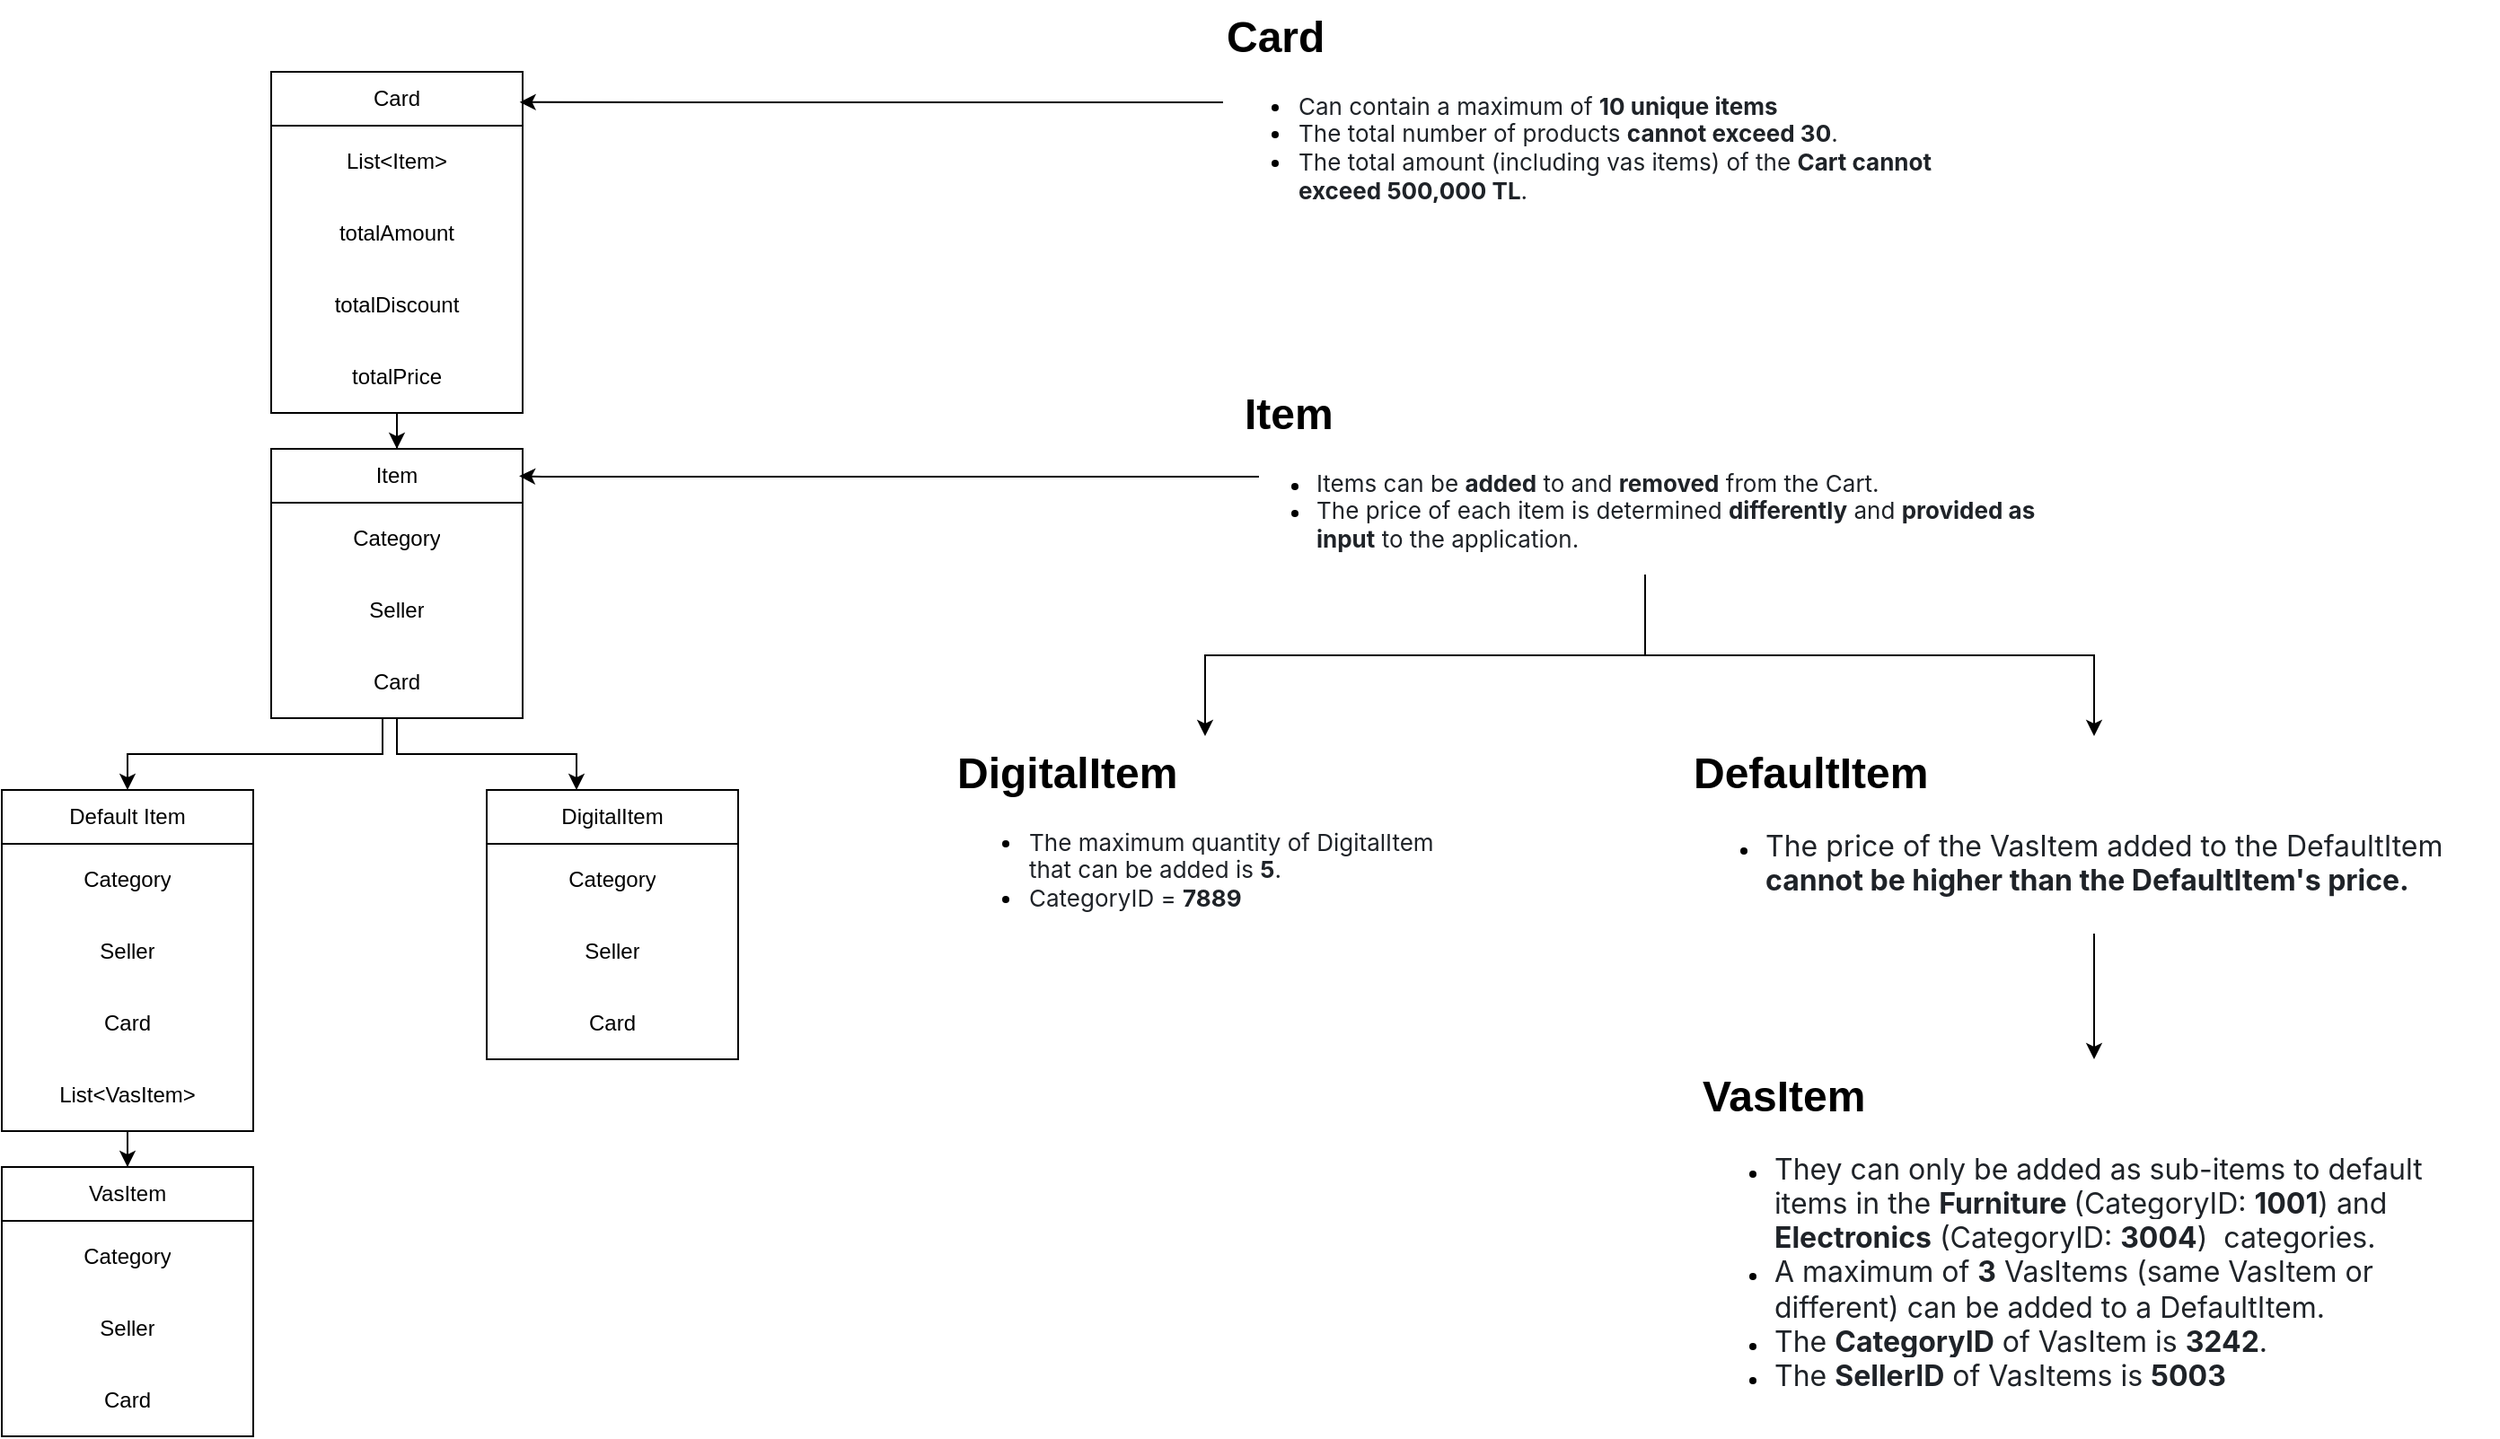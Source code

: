 <mxfile version="24.7.12">
  <diagram name="Page-1" id="-WEWshbSN8Sq_lcNsga_">
    <mxGraphModel dx="3254" dy="2676" grid="1" gridSize="10" guides="1" tooltips="1" connect="1" arrows="1" fold="1" page="1" pageScale="1" pageWidth="850" pageHeight="1100" math="0" shadow="0">
      <root>
        <mxCell id="0" />
        <mxCell id="1" parent="0" />
        <mxCell id="xQnQvobqsvPUaE5G5NAj-17" value="" style="edgeStyle=orthogonalEdgeStyle;rounded=0;orthogonalLoop=1;jettySize=auto;html=1;" parent="1" source="xQnQvobqsvPUaE5G5NAj-5" target="xQnQvobqsvPUaE5G5NAj-15" edge="1">
          <mxGeometry relative="1" as="geometry" />
        </mxCell>
        <mxCell id="xQnQvobqsvPUaE5G5NAj-5" value="Card" style="swimlane;fontStyle=0;childLayout=stackLayout;horizontal=1;startSize=30;horizontalStack=0;resizeParent=1;resizeParentMax=0;resizeLast=0;collapsible=1;marginBottom=0;whiteSpace=wrap;html=1;movable=1;resizable=1;rotatable=1;deletable=1;editable=1;locked=0;connectable=1;" parent="1" vertex="1">
          <mxGeometry x="1150" y="130" width="140" height="190" as="geometry" />
        </mxCell>
        <mxCell id="xQnQvobqsvPUaE5G5NAj-8" value="List&amp;lt;Item&amp;gt;" style="text;strokeColor=none;fillColor=none;align=center;verticalAlign=middle;spacingLeft=4;spacingRight=4;overflow=hidden;points=[[0,0.5],[1,0.5]];portConstraint=eastwest;rotatable=0;whiteSpace=wrap;html=1;" parent="xQnQvobqsvPUaE5G5NAj-5" vertex="1">
          <mxGeometry y="30" width="140" height="40" as="geometry" />
        </mxCell>
        <mxCell id="xQnQvobqsvPUaE5G5NAj-67" value="totalAmount" style="text;strokeColor=none;fillColor=none;align=center;verticalAlign=middle;spacingLeft=4;spacingRight=4;overflow=hidden;points=[[0,0.5],[1,0.5]];portConstraint=eastwest;rotatable=0;whiteSpace=wrap;html=1;" parent="xQnQvobqsvPUaE5G5NAj-5" vertex="1">
          <mxGeometry y="70" width="140" height="40" as="geometry" />
        </mxCell>
        <mxCell id="xQnQvobqsvPUaE5G5NAj-68" value="totalDiscount" style="text;strokeColor=none;fillColor=none;align=center;verticalAlign=middle;spacingLeft=4;spacingRight=4;overflow=hidden;points=[[0,0.5],[1,0.5]];portConstraint=eastwest;rotatable=0;whiteSpace=wrap;html=1;" parent="xQnQvobqsvPUaE5G5NAj-5" vertex="1">
          <mxGeometry y="110" width="140" height="40" as="geometry" />
        </mxCell>
        <mxCell id="xQnQvobqsvPUaE5G5NAj-69" value="totalPrice" style="text;strokeColor=none;fillColor=none;align=center;verticalAlign=middle;spacingLeft=4;spacingRight=4;overflow=hidden;points=[[0,0.5],[1,0.5]];portConstraint=eastwest;rotatable=0;whiteSpace=wrap;html=1;" parent="xQnQvobqsvPUaE5G5NAj-5" vertex="1">
          <mxGeometry y="150" width="140" height="40" as="geometry" />
        </mxCell>
        <mxCell id="xQnQvobqsvPUaE5G5NAj-46" value="" style="edgeStyle=orthogonalEdgeStyle;rounded=0;orthogonalLoop=1;jettySize=auto;html=1;exitX=0.5;exitY=1;exitDx=0;exitDy=0;exitPerimeter=0;" parent="1" source="xQnQvobqsvPUaE5G5NAj-16" target="xQnQvobqsvPUaE5G5NAj-41" edge="1">
          <mxGeometry relative="1" as="geometry">
            <Array as="points">
              <mxPoint x="1212" y="490" />
              <mxPoint x="1212" y="510" />
              <mxPoint x="1070" y="510" />
            </Array>
          </mxGeometry>
        </mxCell>
        <mxCell id="xQnQvobqsvPUaE5G5NAj-59" value="" style="edgeStyle=orthogonalEdgeStyle;rounded=0;orthogonalLoop=1;jettySize=auto;html=1;" parent="1" source="xQnQvobqsvPUaE5G5NAj-15" target="xQnQvobqsvPUaE5G5NAj-54" edge="1">
          <mxGeometry relative="1" as="geometry">
            <Array as="points">
              <mxPoint x="1220" y="510" />
              <mxPoint x="1320" y="510" />
            </Array>
          </mxGeometry>
        </mxCell>
        <mxCell id="xQnQvobqsvPUaE5G5NAj-15" value="Item" style="swimlane;fontStyle=0;childLayout=stackLayout;horizontal=1;startSize=30;horizontalStack=0;resizeParent=1;resizeParentMax=0;resizeLast=0;collapsible=1;marginBottom=0;whiteSpace=wrap;html=1;movable=1;resizable=1;rotatable=1;deletable=1;editable=1;locked=0;connectable=1;" parent="1" vertex="1">
          <mxGeometry x="1150" y="340" width="140" height="150" as="geometry" />
        </mxCell>
        <mxCell id="xQnQvobqsvPUaE5G5NAj-37" value="Category" style="text;strokeColor=none;fillColor=none;align=center;verticalAlign=middle;spacingLeft=4;spacingRight=4;overflow=hidden;points=[[0,0.5],[1,0.5]];portConstraint=eastwest;rotatable=0;whiteSpace=wrap;html=1;" parent="xQnQvobqsvPUaE5G5NAj-15" vertex="1">
          <mxGeometry y="30" width="140" height="40" as="geometry" />
        </mxCell>
        <mxCell id="xQnQvobqsvPUaE5G5NAj-38" value="Seller" style="text;strokeColor=none;fillColor=none;align=center;verticalAlign=middle;spacingLeft=4;spacingRight=4;overflow=hidden;points=[[0,0.5],[1,0.5]];portConstraint=eastwest;rotatable=0;whiteSpace=wrap;html=1;" parent="xQnQvobqsvPUaE5G5NAj-15" vertex="1">
          <mxGeometry y="70" width="140" height="40" as="geometry" />
        </mxCell>
        <mxCell id="xQnQvobqsvPUaE5G5NAj-16" value="Card" style="text;strokeColor=none;fillColor=none;align=center;verticalAlign=middle;spacingLeft=4;spacingRight=4;overflow=hidden;points=[[0,0.5],[1,0.5]];portConstraint=eastwest;rotatable=0;whiteSpace=wrap;html=1;" parent="xQnQvobqsvPUaE5G5NAj-15" vertex="1">
          <mxGeometry y="110" width="140" height="40" as="geometry" />
        </mxCell>
        <mxCell id="xQnQvobqsvPUaE5G5NAj-66" value="" style="edgeStyle=orthogonalEdgeStyle;rounded=0;orthogonalLoop=1;jettySize=auto;html=1;" parent="1" source="xQnQvobqsvPUaE5G5NAj-41" target="xQnQvobqsvPUaE5G5NAj-60" edge="1">
          <mxGeometry relative="1" as="geometry" />
        </mxCell>
        <mxCell id="xQnQvobqsvPUaE5G5NAj-41" value="Default Item" style="swimlane;fontStyle=0;childLayout=stackLayout;horizontal=1;startSize=30;horizontalStack=0;resizeParent=1;resizeParentMax=0;resizeLast=0;collapsible=1;marginBottom=0;whiteSpace=wrap;html=1;movable=1;resizable=1;rotatable=1;deletable=1;editable=1;locked=0;connectable=1;" parent="1" vertex="1">
          <mxGeometry x="1000" y="530" width="140" height="190" as="geometry" />
        </mxCell>
        <mxCell id="xQnQvobqsvPUaE5G5NAj-43" value="Category" style="text;strokeColor=none;fillColor=none;align=center;verticalAlign=middle;spacingLeft=4;spacingRight=4;overflow=hidden;points=[[0,0.5],[1,0.5]];portConstraint=eastwest;rotatable=0;whiteSpace=wrap;html=1;" parent="xQnQvobqsvPUaE5G5NAj-41" vertex="1">
          <mxGeometry y="30" width="140" height="40" as="geometry" />
        </mxCell>
        <mxCell id="xQnQvobqsvPUaE5G5NAj-44" value="Seller" style="text;strokeColor=none;fillColor=none;align=center;verticalAlign=middle;spacingLeft=4;spacingRight=4;overflow=hidden;points=[[0,0.5],[1,0.5]];portConstraint=eastwest;rotatable=0;whiteSpace=wrap;html=1;" parent="xQnQvobqsvPUaE5G5NAj-41" vertex="1">
          <mxGeometry y="70" width="140" height="40" as="geometry" />
        </mxCell>
        <mxCell id="xQnQvobqsvPUaE5G5NAj-45" value="Card" style="text;strokeColor=none;fillColor=none;align=center;verticalAlign=middle;spacingLeft=4;spacingRight=4;overflow=hidden;points=[[0,0.5],[1,0.5]];portConstraint=eastwest;rotatable=0;whiteSpace=wrap;html=1;" parent="xQnQvobqsvPUaE5G5NAj-41" vertex="1">
          <mxGeometry y="110" width="140" height="40" as="geometry" />
        </mxCell>
        <mxCell id="xQnQvobqsvPUaE5G5NAj-47" value="List&amp;lt;VasItem&amp;gt;" style="text;strokeColor=none;fillColor=none;align=center;verticalAlign=middle;spacingLeft=4;spacingRight=4;overflow=hidden;points=[[0,0.5],[1,0.5]];portConstraint=eastwest;rotatable=0;whiteSpace=wrap;html=1;" parent="xQnQvobqsvPUaE5G5NAj-41" vertex="1">
          <mxGeometry y="150" width="140" height="40" as="geometry" />
        </mxCell>
        <mxCell id="xQnQvobqsvPUaE5G5NAj-54" value="DigitalItem" style="swimlane;fontStyle=0;childLayout=stackLayout;horizontal=1;startSize=30;horizontalStack=0;resizeParent=1;resizeParentMax=0;resizeLast=0;collapsible=1;marginBottom=0;whiteSpace=wrap;html=1;movable=1;resizable=1;rotatable=1;deletable=1;editable=1;locked=0;connectable=1;" parent="1" vertex="1">
          <mxGeometry x="1270" y="530" width="140" height="150" as="geometry" />
        </mxCell>
        <mxCell id="xQnQvobqsvPUaE5G5NAj-56" value="Category" style="text;strokeColor=none;fillColor=none;align=center;verticalAlign=middle;spacingLeft=4;spacingRight=4;overflow=hidden;points=[[0,0.5],[1,0.5]];portConstraint=eastwest;rotatable=0;whiteSpace=wrap;html=1;" parent="xQnQvobqsvPUaE5G5NAj-54" vertex="1">
          <mxGeometry y="30" width="140" height="40" as="geometry" />
        </mxCell>
        <mxCell id="xQnQvobqsvPUaE5G5NAj-57" value="Seller" style="text;strokeColor=none;fillColor=none;align=center;verticalAlign=middle;spacingLeft=4;spacingRight=4;overflow=hidden;points=[[0,0.5],[1,0.5]];portConstraint=eastwest;rotatable=0;whiteSpace=wrap;html=1;" parent="xQnQvobqsvPUaE5G5NAj-54" vertex="1">
          <mxGeometry y="70" width="140" height="40" as="geometry" />
        </mxCell>
        <mxCell id="xQnQvobqsvPUaE5G5NAj-58" value="Card" style="text;strokeColor=none;fillColor=none;align=center;verticalAlign=middle;spacingLeft=4;spacingRight=4;overflow=hidden;points=[[0,0.5],[1,0.5]];portConstraint=eastwest;rotatable=0;whiteSpace=wrap;html=1;" parent="xQnQvobqsvPUaE5G5NAj-54" vertex="1">
          <mxGeometry y="110" width="140" height="40" as="geometry" />
        </mxCell>
        <mxCell id="xQnQvobqsvPUaE5G5NAj-60" value="VasItem" style="swimlane;fontStyle=0;childLayout=stackLayout;horizontal=1;startSize=30;horizontalStack=0;resizeParent=1;resizeParentMax=0;resizeLast=0;collapsible=1;marginBottom=0;whiteSpace=wrap;html=1;movable=1;resizable=1;rotatable=1;deletable=1;editable=1;locked=0;connectable=1;" parent="1" vertex="1">
          <mxGeometry x="1000" y="740" width="140" height="150" as="geometry" />
        </mxCell>
        <mxCell id="xQnQvobqsvPUaE5G5NAj-62" value="Category" style="text;strokeColor=none;fillColor=none;align=center;verticalAlign=middle;spacingLeft=4;spacingRight=4;overflow=hidden;points=[[0,0.5],[1,0.5]];portConstraint=eastwest;rotatable=0;whiteSpace=wrap;html=1;" parent="xQnQvobqsvPUaE5G5NAj-60" vertex="1">
          <mxGeometry y="30" width="140" height="40" as="geometry" />
        </mxCell>
        <mxCell id="xQnQvobqsvPUaE5G5NAj-63" value="Seller" style="text;strokeColor=none;fillColor=none;align=center;verticalAlign=middle;spacingLeft=4;spacingRight=4;overflow=hidden;points=[[0,0.5],[1,0.5]];portConstraint=eastwest;rotatable=0;whiteSpace=wrap;html=1;" parent="xQnQvobqsvPUaE5G5NAj-60" vertex="1">
          <mxGeometry y="70" width="140" height="40" as="geometry" />
        </mxCell>
        <mxCell id="xQnQvobqsvPUaE5G5NAj-64" value="Card" style="text;strokeColor=none;fillColor=none;align=center;verticalAlign=middle;spacingLeft=4;spacingRight=4;overflow=hidden;points=[[0,0.5],[1,0.5]];portConstraint=eastwest;rotatable=0;whiteSpace=wrap;html=1;" parent="xQnQvobqsvPUaE5G5NAj-60" vertex="1">
          <mxGeometry y="110" width="140" height="40" as="geometry" />
        </mxCell>
        <mxCell id="xQnQvobqsvPUaE5G5NAj-70" value="&lt;h1 style=&quot;margin-top: 0px;&quot;&gt;Card&lt;/h1&gt;&lt;p&gt;&lt;/p&gt;&lt;ul style=&quot;font-size: 13px;&quot;&gt;&lt;li&gt;&lt;span style=&quot;caret-color: rgb(31, 35, 40); color: rgb(31, 35, 40); font-family: -apple-system, BlinkMacSystemFont, &amp;quot;Segoe UI&amp;quot;, &amp;quot;Noto Sans&amp;quot;, Helvetica, Arial, sans-serif, &amp;quot;Apple Color Emoji&amp;quot;, &amp;quot;Segoe UI Emoji&amp;quot;; background-color: rgb(255, 255, 255);&quot;&gt;Can contain a maximum of&amp;nbsp;&lt;/span&gt;&lt;span style=&quot;box-sizing: border-box; caret-color: rgb(31, 35, 40); color: rgb(31, 35, 40); font-family: -apple-system, BlinkMacSystemFont, &amp;quot;Segoe UI&amp;quot;, &amp;quot;Noto Sans&amp;quot;, Helvetica, Arial, sans-serif, &amp;quot;Apple Color Emoji&amp;quot;, &amp;quot;Segoe UI Emoji&amp;quot;;&quot;&gt;&lt;b&gt;10&lt;/b&gt;&lt;/span&gt;&lt;span style=&quot;caret-color: rgb(31, 35, 40); color: rgb(31, 35, 40); font-family: -apple-system, BlinkMacSystemFont, &amp;quot;Segoe UI&amp;quot;, &amp;quot;Noto Sans&amp;quot;, Helvetica, Arial, sans-serif, &amp;quot;Apple Color Emoji&amp;quot;, &amp;quot;Segoe UI Emoji&amp;quot;; background-color: rgb(255, 255, 255);&quot;&gt;&lt;b&gt;&amp;nbsp;unique items&lt;/b&gt;&amp;nbsp;&lt;/span&gt;&lt;br&gt;&lt;/li&gt;&lt;li&gt;&lt;span style=&quot;caret-color: rgb(31, 35, 40); color: rgb(31, 35, 40); font-family: -apple-system, BlinkMacSystemFont, &amp;quot;Segoe UI&amp;quot;, &amp;quot;Noto Sans&amp;quot;, Helvetica, Arial, sans-serif, &amp;quot;Apple Color Emoji&amp;quot;, &amp;quot;Segoe UI Emoji&amp;quot;; background-color: rgb(255, 255, 255);&quot;&gt;The total number of products &lt;b&gt;cannot exceed&amp;nbsp;&lt;/b&gt;&lt;/span&gt;&lt;span style=&quot;box-sizing: border-box; caret-color: rgb(31, 35, 40); color: rgb(31, 35, 40); font-family: -apple-system, BlinkMacSystemFont, &amp;quot;Segoe UI&amp;quot;, &amp;quot;Noto Sans&amp;quot;, Helvetica, Arial, sans-serif, &amp;quot;Apple Color Emoji&amp;quot;, &amp;quot;Segoe UI Emoji&amp;quot;;&quot;&gt;&lt;b&gt;30&lt;/b&gt;&lt;/span&gt;&lt;span style=&quot;caret-color: rgb(31, 35, 40); color: rgb(31, 35, 40); font-family: -apple-system, BlinkMacSystemFont, &amp;quot;Segoe UI&amp;quot;, &amp;quot;Noto Sans&amp;quot;, Helvetica, Arial, sans-serif, &amp;quot;Apple Color Emoji&amp;quot;, &amp;quot;Segoe UI Emoji&amp;quot;; background-color: rgb(255, 255, 255);&quot;&gt;.&amp;nbsp;&lt;/span&gt;&lt;br&gt;&lt;/li&gt;&lt;li style=&quot;&quot;&gt;&lt;span style=&quot;caret-color: rgb(31, 35, 40); color: rgb(31, 35, 40); font-family: -apple-system, BlinkMacSystemFont, &amp;quot;Segoe UI&amp;quot;, &amp;quot;Noto Sans&amp;quot;, Helvetica, Arial, sans-serif, &amp;quot;Apple Color Emoji&amp;quot;, &amp;quot;Segoe UI Emoji&amp;quot;; background-color: rgb(255, 255, 255);&quot;&gt;The total amount (&lt;span style=&quot;box-sizing: border-box;&quot;&gt;including vas items&lt;/span&gt;) of the &lt;b&gt;Cart cannot exceed&amp;nbsp;&lt;/b&gt;&lt;span style=&quot;box-sizing: border-box;&quot;&gt;&lt;b&gt;500,000&lt;/b&gt;&lt;/span&gt;&lt;b&gt;&amp;nbsp;TL&lt;/b&gt;.&amp;nbsp;&lt;br&gt;&lt;/span&gt;&lt;/li&gt;&lt;/ul&gt;&lt;p&gt;&lt;/p&gt;" style="text;html=1;whiteSpace=wrap;overflow=hidden;rounded=0;" parent="1" vertex="1">
          <mxGeometry x="1680" y="90" width="450" height="110" as="geometry" />
        </mxCell>
        <mxCell id="xQnQvobqsvPUaE5G5NAj-79" value="" style="edgeStyle=orthogonalEdgeStyle;rounded=0;orthogonalLoop=1;jettySize=auto;html=1;" parent="1" source="xQnQvobqsvPUaE5G5NAj-72" target="xQnQvobqsvPUaE5G5NAj-78" edge="1">
          <mxGeometry relative="1" as="geometry" />
        </mxCell>
        <mxCell id="xQnQvobqsvPUaE5G5NAj-81" value="" style="edgeStyle=orthogonalEdgeStyle;rounded=0;orthogonalLoop=1;jettySize=auto;html=1;" parent="1" source="xQnQvobqsvPUaE5G5NAj-72" target="xQnQvobqsvPUaE5G5NAj-80" edge="1">
          <mxGeometry relative="1" as="geometry" />
        </mxCell>
        <mxCell id="xQnQvobqsvPUaE5G5NAj-72" value="&lt;h1 style=&quot;margin-top: 0px;&quot;&gt;Item&lt;/h1&gt;&lt;p&gt;&lt;/p&gt;&lt;ul&gt;&lt;li&gt;&lt;span style=&quot;caret-color: rgb(31, 35, 40); color: rgb(31, 35, 40); font-family: -apple-system, BlinkMacSystemFont, &amp;quot;Segoe UI&amp;quot;, &amp;quot;Noto Sans&amp;quot;, Helvetica, Arial, sans-serif, &amp;quot;Apple Color Emoji&amp;quot;, &amp;quot;Segoe UI Emoji&amp;quot;; background-color: rgb(255, 255, 255);&quot;&gt;&lt;font style=&quot;font-size: 13px;&quot;&gt;Items can be &lt;b&gt;added&lt;/b&gt; to and &lt;b&gt;removed&lt;/b&gt; from the Cart.&lt;/font&gt;&lt;/span&gt;&lt;/li&gt;&lt;li&gt;&lt;span style=&quot;caret-color: rgb(31, 35, 40); color: rgb(31, 35, 40); font-family: -apple-system, BlinkMacSystemFont, &amp;quot;Segoe UI&amp;quot;, &amp;quot;Noto Sans&amp;quot;, Helvetica, Arial, sans-serif, &amp;quot;Apple Color Emoji&amp;quot;, &amp;quot;Segoe UI Emoji&amp;quot;; background-color: rgb(255, 255, 255);&quot;&gt;&lt;font&gt;&lt;font style=&quot;font-size: 13px;&quot;&gt;The price of each item is determined &lt;b&gt;differently&lt;/b&gt; and &lt;b&gt;provided as input&lt;/b&gt; to the application.&lt;/font&gt;&lt;br&gt;&lt;/font&gt;&lt;/span&gt;&lt;/li&gt;&lt;/ul&gt;&lt;p&gt;&lt;/p&gt;" style="text;html=1;whiteSpace=wrap;overflow=hidden;rounded=0;" parent="1" vertex="1">
          <mxGeometry x="1690" y="300" width="450" height="110" as="geometry" />
        </mxCell>
        <mxCell id="xQnQvobqsvPUaE5G5NAj-76" style="edgeStyle=orthogonalEdgeStyle;rounded=0;orthogonalLoop=1;jettySize=auto;html=1;entryX=0.986;entryY=0.101;entryDx=0;entryDy=0;entryPerimeter=0;" parent="1" target="xQnQvobqsvPUaE5G5NAj-15" edge="1">
          <mxGeometry relative="1" as="geometry">
            <mxPoint x="1700" y="355.53" as="sourcePoint" />
            <mxPoint x="1300" y="340" as="targetPoint" />
            <Array as="points">
              <mxPoint x="1301" y="356" />
            </Array>
          </mxGeometry>
        </mxCell>
        <mxCell id="xQnQvobqsvPUaE5G5NAj-77" style="edgeStyle=orthogonalEdgeStyle;rounded=0;orthogonalLoop=1;jettySize=auto;html=1;entryX=0.988;entryY=0.089;entryDx=0;entryDy=0;entryPerimeter=0;" parent="1" source="xQnQvobqsvPUaE5G5NAj-70" target="xQnQvobqsvPUaE5G5NAj-5" edge="1">
          <mxGeometry relative="1" as="geometry">
            <Array as="points">
              <mxPoint x="1560" y="147" />
              <mxPoint x="1560" y="147" />
            </Array>
          </mxGeometry>
        </mxCell>
        <mxCell id="xQnQvobqsvPUaE5G5NAj-78" value="&lt;h1 style=&quot;margin-top: 0px;&quot;&gt;DigitalItem&lt;/h1&gt;&lt;p&gt;&lt;/p&gt;&lt;ul style=&quot;font-size: 13px;&quot;&gt;&lt;li style=&quot;font-size: 13px;&quot;&gt;&lt;span style=&quot;caret-color: rgb(31, 35, 40); color: rgb(31, 35, 40); font-family: -apple-system, BlinkMacSystemFont, &amp;quot;Segoe UI&amp;quot;, &amp;quot;Noto Sans&amp;quot;, Helvetica, Arial, sans-serif, &amp;quot;Apple Color Emoji&amp;quot;, &amp;quot;Segoe UI Emoji&amp;quot;; background-color: rgb(255, 255, 255);&quot;&gt;The maximum quantity of DigitalItem that can be added is&amp;nbsp;&lt;/span&gt;&lt;span style=&quot;box-sizing: border-box; caret-color: rgb(31, 35, 40); color: rgb(31, 35, 40); font-family: -apple-system, BlinkMacSystemFont, &amp;quot;Segoe UI&amp;quot;, &amp;quot;Noto Sans&amp;quot;, Helvetica, Arial, sans-serif, &amp;quot;Apple Color Emoji&amp;quot;, &amp;quot;Segoe UI Emoji&amp;quot;;&quot;&gt;&lt;b&gt;5&lt;/b&gt;&lt;/span&gt;&lt;span style=&quot;caret-color: rgb(31, 35, 40); color: rgb(31, 35, 40); font-family: -apple-system, BlinkMacSystemFont, &amp;quot;Segoe UI&amp;quot;, &amp;quot;Noto Sans&amp;quot;, Helvetica, Arial, sans-serif, &amp;quot;Apple Color Emoji&amp;quot;, &amp;quot;Segoe UI Emoji&amp;quot;; background-color: rgb(255, 255, 255);&quot;&gt;.&lt;/span&gt;&lt;br&gt;&lt;/li&gt;&lt;li&gt;&lt;span style=&quot;caret-color: rgb(31, 35, 40); color: rgb(31, 35, 40); font-family: -apple-system, BlinkMacSystemFont, &amp;quot;Segoe UI&amp;quot;, &amp;quot;Noto Sans&amp;quot;, Helvetica, Arial, sans-serif, &amp;quot;Apple Color Emoji&amp;quot;, &amp;quot;Segoe UI Emoji&amp;quot;; background-color: rgb(255, 255, 255);&quot;&gt;CategoryID =&amp;nbsp;&lt;/span&gt;&lt;span style=&quot;box-sizing: border-box; caret-color: rgb(31, 35, 40); color: rgb(31, 35, 40); font-family: -apple-system, BlinkMacSystemFont, &amp;quot;Segoe UI&amp;quot;, &amp;quot;Noto Sans&amp;quot;, Helvetica, Arial, sans-serif, &amp;quot;Apple Color Emoji&amp;quot;, &amp;quot;Segoe UI Emoji&amp;quot;;&quot;&gt;&lt;font style=&quot;font-size: 13px;&quot;&gt;&lt;b&gt;7889&lt;/b&gt;&lt;/font&gt;&lt;/span&gt;&lt;/li&gt;&lt;/ul&gt;&lt;p&gt;&lt;/p&gt;" style="text;html=1;whiteSpace=wrap;overflow=hidden;rounded=0;" parent="1" vertex="1">
          <mxGeometry x="1530" y="500" width="280" height="180" as="geometry" />
        </mxCell>
        <mxCell id="xQnQvobqsvPUaE5G5NAj-83" value="" style="edgeStyle=orthogonalEdgeStyle;rounded=0;orthogonalLoop=1;jettySize=auto;html=1;" parent="1" source="xQnQvobqsvPUaE5G5NAj-80" target="xQnQvobqsvPUaE5G5NAj-82" edge="1">
          <mxGeometry relative="1" as="geometry" />
        </mxCell>
        <mxCell id="xQnQvobqsvPUaE5G5NAj-80" value="&lt;h1 style=&quot;margin-top: 0px;&quot;&gt;DefaultItem&lt;/h1&gt;&lt;p&gt;&lt;/p&gt;&lt;ul&gt;&lt;li&gt;&lt;span style=&quot;font-size: 16px; caret-color: rgb(31, 35, 40); color: rgb(31, 35, 40); font-family: -apple-system, BlinkMacSystemFont, &amp;quot;Segoe UI&amp;quot;, &amp;quot;Noto Sans&amp;quot;, Helvetica, Arial, sans-serif, &amp;quot;Apple Color Emoji&amp;quot;, &amp;quot;Segoe UI Emoji&amp;quot;; background-color: rgb(255, 255, 255);&quot;&gt;The price of the VasItem added to the DefaultItem &lt;b&gt;cannot be higher than the DefaultItem&#39;s price.&lt;/b&gt;&lt;/span&gt;&lt;br&gt;&lt;/li&gt;&lt;/ul&gt;&lt;p&gt;&lt;/p&gt;" style="text;html=1;whiteSpace=wrap;overflow=hidden;rounded=0;" parent="1" vertex="1">
          <mxGeometry x="1940" y="500" width="450" height="110" as="geometry" />
        </mxCell>
        <mxCell id="xQnQvobqsvPUaE5G5NAj-82" value="&lt;h1 style=&quot;margin-top: 0px;&quot;&gt;VasItem&lt;/h1&gt;&lt;p&gt;&lt;/p&gt;&lt;ul&gt;&lt;li&gt;&lt;span style=&quot;font-size: 16px; caret-color: rgb(31, 35, 40); color: rgb(31, 35, 40); font-family: -apple-system, BlinkMacSystemFont, &amp;quot;Segoe UI&amp;quot;, &amp;quot;Noto Sans&amp;quot;, Helvetica, Arial, sans-serif, &amp;quot;Apple Color Emoji&amp;quot;, &amp;quot;Segoe UI Emoji&amp;quot;; background-color: rgb(255, 255, 255);&quot;&gt;They can only be added as sub-items to default items in the &lt;b&gt;Furniture&amp;nbsp;&lt;/b&gt;(CategoryID:&amp;nbsp;&lt;span style=&quot;box-sizing: border-box;&quot;&gt;&lt;b&gt;1001&lt;/b&gt;&lt;/span&gt;)&amp;nbsp;and &lt;b&gt;Electronics&lt;/b&gt;&amp;nbsp;(CategoryID:&amp;nbsp;&lt;span style=&quot;box-sizing: border-box;&quot;&gt;&lt;b&gt;3004&lt;/b&gt;&lt;/span&gt;)&amp;nbsp; categories.&lt;/span&gt;&lt;br&gt;&lt;/li&gt;&lt;li&gt;&lt;span style=&quot;font-size: 16px; caret-color: rgb(31, 35, 40); color: rgb(31, 35, 40); font-family: -apple-system, BlinkMacSystemFont, &amp;quot;Segoe UI&amp;quot;, &amp;quot;Noto Sans&amp;quot;, Helvetica, Arial, sans-serif, &amp;quot;Apple Color Emoji&amp;quot;, &amp;quot;Segoe UI Emoji&amp;quot;; background-color: rgb(255, 255, 255);&quot;&gt;A maximum of&amp;nbsp;&lt;span style=&quot;box-sizing: border-box;&quot;&gt;&lt;b&gt;3&lt;/b&gt;&lt;/span&gt;&amp;nbsp;VasItems (same VasItem or different) can be added to a DefaultItem.&amp;nbsp;&lt;br&gt;&lt;/span&gt;&lt;/li&gt;&lt;li&gt;&lt;span style=&quot;font-size: 16px; caret-color: rgb(31, 35, 40); color: rgb(31, 35, 40); font-family: -apple-system, BlinkMacSystemFont, &amp;quot;Segoe UI&amp;quot;, &amp;quot;Noto Sans&amp;quot;, Helvetica, Arial, sans-serif, &amp;quot;Apple Color Emoji&amp;quot;, &amp;quot;Segoe UI Emoji&amp;quot;; background-color: rgb(255, 255, 255);&quot;&gt;The &lt;b&gt;CategoryID&lt;/b&gt; of VasItem is&amp;nbsp;&lt;span style=&quot;box-sizing: border-box;&quot;&gt;&lt;b&gt;3242&lt;/b&gt;&lt;/span&gt;.&lt;br&gt;&lt;/span&gt;&lt;/li&gt;&lt;li&gt;&lt;span style=&quot;font-size: 16px; caret-color: rgb(31, 35, 40); color: rgb(31, 35, 40); font-family: -apple-system, BlinkMacSystemFont, &amp;quot;Segoe UI&amp;quot;, &amp;quot;Noto Sans&amp;quot;, Helvetica, Arial, sans-serif, &amp;quot;Apple Color Emoji&amp;quot;, &amp;quot;Segoe UI Emoji&amp;quot;; background-color: rgb(255, 255, 255);&quot;&gt;The &lt;b&gt;SellerID&lt;/b&gt; of VasItems is&amp;nbsp;&lt;span style=&quot;box-sizing: border-box;&quot;&gt;&lt;b&gt;5003&lt;/b&gt;&lt;/span&gt;&lt;br&gt;&lt;/span&gt;&lt;/li&gt;&lt;/ul&gt;&lt;p&gt;&lt;/p&gt;" style="text;html=1;whiteSpace=wrap;overflow=hidden;rounded=0;" parent="1" vertex="1">
          <mxGeometry x="1945" y="680" width="440" height="200" as="geometry" />
        </mxCell>
      </root>
    </mxGraphModel>
  </diagram>
</mxfile>
